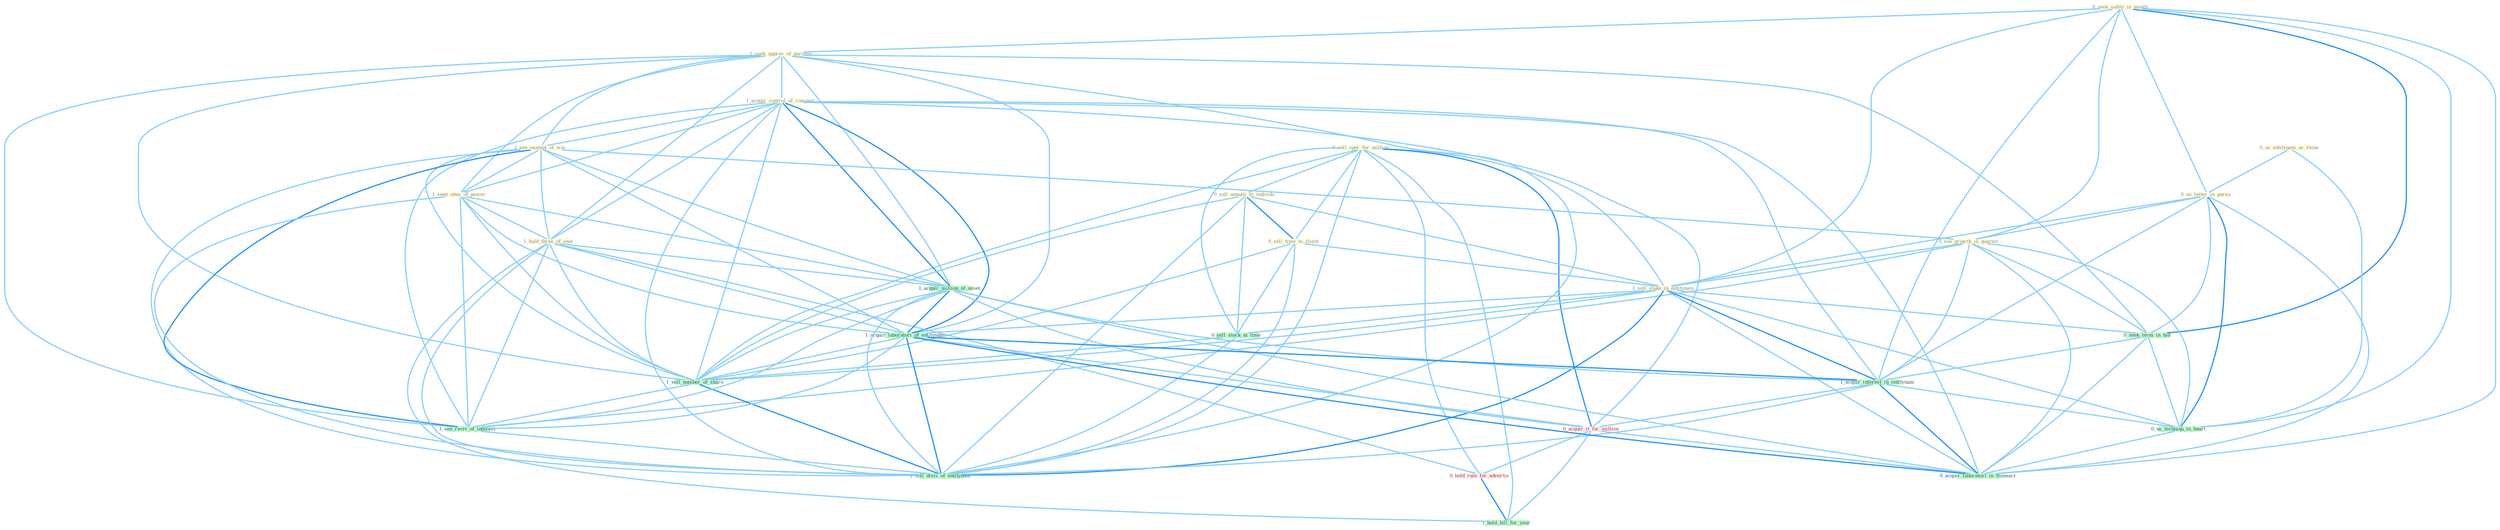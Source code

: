 Graph G{ 
    node
    [shape=polygon,style=filled,width=.5,height=.06,color="#BDFCC9",fixedsize=true,fontsize=4,
    fontcolor="#2f4f4f"];
    {node
    [color="#ffffe0", fontcolor="#8b7d6b"] "0_sell_oper_for_million " "0_seek_safeti_in_month " "0_us_entitynam_as_stone " "1_seek_approv_of_purchas " "0_us_letter_in_pursu " "1_acquir_control_of_compani " "1_see_exampl_of_wai " "0_see_growth_in_quarter " "0_sell_annuiti_to_individu " "1_seen_abus_of_power " "1_hold_three_of_seat " "0_sell_time_to_client " "1_sell_stake_in_entitynam "}
{node [color="#fff0f5", fontcolor="#b22222"] "0_acquir_it_for_million " "0_hold_rate_for_advertis "}
edge [color="#B0E2FF"];

	"0_sell_oper_for_million " -- "0_sell_annuiti_to_individu " [w="1", color="#87cefa" ];
	"0_sell_oper_for_million " -- "0_sell_time_to_client " [w="1", color="#87cefa" ];
	"0_sell_oper_for_million " -- "1_sell_stake_in_entitynam " [w="1", color="#87cefa" ];
	"0_sell_oper_for_million " -- "0_acquir_it_for_million " [w="2", color="#1e90ff" , len=0.8];
	"0_sell_oper_for_million " -- "0_hold_rate_for_advertis " [w="1", color="#87cefa" ];
	"0_sell_oper_for_million " -- "0_sell_stock_at_time " [w="1", color="#87cefa" ];
	"0_sell_oper_for_million " -- "1_sell_number_of_share " [w="1", color="#87cefa" ];
	"0_sell_oper_for_million " -- "1_hold_bill_for_year " [w="1", color="#87cefa" ];
	"0_sell_oper_for_million " -- "1_sell_divis_of_entitynam " [w="1", color="#87cefa" ];
	"0_seek_safeti_in_month " -- "1_seek_approv_of_purchas " [w="1", color="#87cefa" ];
	"0_seek_safeti_in_month " -- "0_us_letter_in_pursu " [w="1", color="#87cefa" ];
	"0_seek_safeti_in_month " -- "0_see_growth_in_quarter " [w="1", color="#87cefa" ];
	"0_seek_safeti_in_month " -- "1_sell_stake_in_entitynam " [w="1", color="#87cefa" ];
	"0_seek_safeti_in_month " -- "0_seek_term_in_bid " [w="2", color="#1e90ff" , len=0.8];
	"0_seek_safeti_in_month " -- "1_acquir_interest_in_entitynam " [w="1", color="#87cefa" ];
	"0_seek_safeti_in_month " -- "0_us_techniqu_in_heart " [w="1", color="#87cefa" ];
	"0_seek_safeti_in_month " -- "0_acquir_laboratori_in_transact " [w="1", color="#87cefa" ];
	"0_us_entitynam_as_stone " -- "0_us_letter_in_pursu " [w="1", color="#87cefa" ];
	"0_us_entitynam_as_stone " -- "0_us_techniqu_in_heart " [w="1", color="#87cefa" ];
	"1_seek_approv_of_purchas " -- "1_acquir_control_of_compani " [w="1", color="#87cefa" ];
	"1_seek_approv_of_purchas " -- "1_see_exampl_of_wai " [w="1", color="#87cefa" ];
	"1_seek_approv_of_purchas " -- "1_seen_abus_of_power " [w="1", color="#87cefa" ];
	"1_seek_approv_of_purchas " -- "1_hold_three_of_seat " [w="1", color="#87cefa" ];
	"1_seek_approv_of_purchas " -- "1_acquir_million_of_asset " [w="1", color="#87cefa" ];
	"1_seek_approv_of_purchas " -- "1_acquir_laboratori_of_entitynam " [w="1", color="#87cefa" ];
	"1_seek_approv_of_purchas " -- "0_seek_term_in_bid " [w="1", color="#87cefa" ];
	"1_seek_approv_of_purchas " -- "1_sell_number_of_share " [w="1", color="#87cefa" ];
	"1_seek_approv_of_purchas " -- "1_see_reviv_of_interest " [w="1", color="#87cefa" ];
	"1_seek_approv_of_purchas " -- "1_sell_divis_of_entitynam " [w="1", color="#87cefa" ];
	"0_us_letter_in_pursu " -- "0_see_growth_in_quarter " [w="1", color="#87cefa" ];
	"0_us_letter_in_pursu " -- "1_sell_stake_in_entitynam " [w="1", color="#87cefa" ];
	"0_us_letter_in_pursu " -- "0_seek_term_in_bid " [w="1", color="#87cefa" ];
	"0_us_letter_in_pursu " -- "1_acquir_interest_in_entitynam " [w="1", color="#87cefa" ];
	"0_us_letter_in_pursu " -- "0_us_techniqu_in_heart " [w="2", color="#1e90ff" , len=0.8];
	"0_us_letter_in_pursu " -- "0_acquir_laboratori_in_transact " [w="1", color="#87cefa" ];
	"1_acquir_control_of_compani " -- "1_see_exampl_of_wai " [w="1", color="#87cefa" ];
	"1_acquir_control_of_compani " -- "1_seen_abus_of_power " [w="1", color="#87cefa" ];
	"1_acquir_control_of_compani " -- "1_hold_three_of_seat " [w="1", color="#87cefa" ];
	"1_acquir_control_of_compani " -- "1_acquir_million_of_asset " [w="2", color="#1e90ff" , len=0.8];
	"1_acquir_control_of_compani " -- "1_acquir_laboratori_of_entitynam " [w="2", color="#1e90ff" , len=0.8];
	"1_acquir_control_of_compani " -- "1_acquir_interest_in_entitynam " [w="1", color="#87cefa" ];
	"1_acquir_control_of_compani " -- "0_acquir_it_for_million " [w="1", color="#87cefa" ];
	"1_acquir_control_of_compani " -- "0_acquir_laboratori_in_transact " [w="1", color="#87cefa" ];
	"1_acquir_control_of_compani " -- "1_sell_number_of_share " [w="1", color="#87cefa" ];
	"1_acquir_control_of_compani " -- "1_see_reviv_of_interest " [w="1", color="#87cefa" ];
	"1_acquir_control_of_compani " -- "1_sell_divis_of_entitynam " [w="1", color="#87cefa" ];
	"1_see_exampl_of_wai " -- "0_see_growth_in_quarter " [w="1", color="#87cefa" ];
	"1_see_exampl_of_wai " -- "1_seen_abus_of_power " [w="1", color="#87cefa" ];
	"1_see_exampl_of_wai " -- "1_hold_three_of_seat " [w="1", color="#87cefa" ];
	"1_see_exampl_of_wai " -- "1_acquir_million_of_asset " [w="1", color="#87cefa" ];
	"1_see_exampl_of_wai " -- "1_acquir_laboratori_of_entitynam " [w="1", color="#87cefa" ];
	"1_see_exampl_of_wai " -- "1_sell_number_of_share " [w="1", color="#87cefa" ];
	"1_see_exampl_of_wai " -- "1_see_reviv_of_interest " [w="2", color="#1e90ff" , len=0.8];
	"1_see_exampl_of_wai " -- "1_sell_divis_of_entitynam " [w="1", color="#87cefa" ];
	"0_see_growth_in_quarter " -- "1_sell_stake_in_entitynam " [w="1", color="#87cefa" ];
	"0_see_growth_in_quarter " -- "0_seek_term_in_bid " [w="1", color="#87cefa" ];
	"0_see_growth_in_quarter " -- "1_acquir_interest_in_entitynam " [w="1", color="#87cefa" ];
	"0_see_growth_in_quarter " -- "0_us_techniqu_in_heart " [w="1", color="#87cefa" ];
	"0_see_growth_in_quarter " -- "0_acquir_laboratori_in_transact " [w="1", color="#87cefa" ];
	"0_see_growth_in_quarter " -- "1_see_reviv_of_interest " [w="1", color="#87cefa" ];
	"0_sell_annuiti_to_individu " -- "0_sell_time_to_client " [w="2", color="#1e90ff" , len=0.8];
	"0_sell_annuiti_to_individu " -- "1_sell_stake_in_entitynam " [w="1", color="#87cefa" ];
	"0_sell_annuiti_to_individu " -- "0_sell_stock_at_time " [w="1", color="#87cefa" ];
	"0_sell_annuiti_to_individu " -- "1_sell_number_of_share " [w="1", color="#87cefa" ];
	"0_sell_annuiti_to_individu " -- "1_sell_divis_of_entitynam " [w="1", color="#87cefa" ];
	"1_seen_abus_of_power " -- "1_hold_three_of_seat " [w="1", color="#87cefa" ];
	"1_seen_abus_of_power " -- "1_acquir_million_of_asset " [w="1", color="#87cefa" ];
	"1_seen_abus_of_power " -- "1_acquir_laboratori_of_entitynam " [w="1", color="#87cefa" ];
	"1_seen_abus_of_power " -- "1_sell_number_of_share " [w="1", color="#87cefa" ];
	"1_seen_abus_of_power " -- "1_see_reviv_of_interest " [w="1", color="#87cefa" ];
	"1_seen_abus_of_power " -- "1_sell_divis_of_entitynam " [w="1", color="#87cefa" ];
	"1_hold_three_of_seat " -- "1_acquir_million_of_asset " [w="1", color="#87cefa" ];
	"1_hold_three_of_seat " -- "1_acquir_laboratori_of_entitynam " [w="1", color="#87cefa" ];
	"1_hold_three_of_seat " -- "0_hold_rate_for_advertis " [w="1", color="#87cefa" ];
	"1_hold_three_of_seat " -- "1_sell_number_of_share " [w="1", color="#87cefa" ];
	"1_hold_three_of_seat " -- "1_see_reviv_of_interest " [w="1", color="#87cefa" ];
	"1_hold_three_of_seat " -- "1_hold_bill_for_year " [w="1", color="#87cefa" ];
	"1_hold_three_of_seat " -- "1_sell_divis_of_entitynam " [w="1", color="#87cefa" ];
	"0_sell_time_to_client " -- "1_sell_stake_in_entitynam " [w="1", color="#87cefa" ];
	"0_sell_time_to_client " -- "0_sell_stock_at_time " [w="1", color="#87cefa" ];
	"0_sell_time_to_client " -- "1_sell_number_of_share " [w="1", color="#87cefa" ];
	"0_sell_time_to_client " -- "1_sell_divis_of_entitynam " [w="1", color="#87cefa" ];
	"1_sell_stake_in_entitynam " -- "1_acquir_laboratori_of_entitynam " [w="1", color="#87cefa" ];
	"1_sell_stake_in_entitynam " -- "0_seek_term_in_bid " [w="1", color="#87cefa" ];
	"1_sell_stake_in_entitynam " -- "1_acquir_interest_in_entitynam " [w="2", color="#1e90ff" , len=0.8];
	"1_sell_stake_in_entitynam " -- "0_us_techniqu_in_heart " [w="1", color="#87cefa" ];
	"1_sell_stake_in_entitynam " -- "0_acquir_laboratori_in_transact " [w="1", color="#87cefa" ];
	"1_sell_stake_in_entitynam " -- "0_sell_stock_at_time " [w="1", color="#87cefa" ];
	"1_sell_stake_in_entitynam " -- "1_sell_number_of_share " [w="1", color="#87cefa" ];
	"1_sell_stake_in_entitynam " -- "1_sell_divis_of_entitynam " [w="2", color="#1e90ff" , len=0.8];
	"1_acquir_million_of_asset " -- "1_acquir_laboratori_of_entitynam " [w="2", color="#1e90ff" , len=0.8];
	"1_acquir_million_of_asset " -- "1_acquir_interest_in_entitynam " [w="1", color="#87cefa" ];
	"1_acquir_million_of_asset " -- "0_acquir_it_for_million " [w="1", color="#87cefa" ];
	"1_acquir_million_of_asset " -- "0_acquir_laboratori_in_transact " [w="1", color="#87cefa" ];
	"1_acquir_million_of_asset " -- "1_sell_number_of_share " [w="1", color="#87cefa" ];
	"1_acquir_million_of_asset " -- "1_see_reviv_of_interest " [w="1", color="#87cefa" ];
	"1_acquir_million_of_asset " -- "1_sell_divis_of_entitynam " [w="1", color="#87cefa" ];
	"1_acquir_laboratori_of_entitynam " -- "1_acquir_interest_in_entitynam " [w="2", color="#1e90ff" , len=0.8];
	"1_acquir_laboratori_of_entitynam " -- "0_acquir_it_for_million " [w="1", color="#87cefa" ];
	"1_acquir_laboratori_of_entitynam " -- "0_acquir_laboratori_in_transact " [w="2", color="#1e90ff" , len=0.8];
	"1_acquir_laboratori_of_entitynam " -- "1_sell_number_of_share " [w="1", color="#87cefa" ];
	"1_acquir_laboratori_of_entitynam " -- "1_see_reviv_of_interest " [w="1", color="#87cefa" ];
	"1_acquir_laboratori_of_entitynam " -- "1_sell_divis_of_entitynam " [w="2", color="#1e90ff" , len=0.8];
	"0_seek_term_in_bid " -- "1_acquir_interest_in_entitynam " [w="1", color="#87cefa" ];
	"0_seek_term_in_bid " -- "0_us_techniqu_in_heart " [w="1", color="#87cefa" ];
	"0_seek_term_in_bid " -- "0_acquir_laboratori_in_transact " [w="1", color="#87cefa" ];
	"1_acquir_interest_in_entitynam " -- "0_us_techniqu_in_heart " [w="1", color="#87cefa" ];
	"1_acquir_interest_in_entitynam " -- "0_acquir_it_for_million " [w="1", color="#87cefa" ];
	"1_acquir_interest_in_entitynam " -- "0_acquir_laboratori_in_transact " [w="2", color="#1e90ff" , len=0.8];
	"1_acquir_interest_in_entitynam " -- "1_sell_divis_of_entitynam " [w="1", color="#87cefa" ];
	"0_us_techniqu_in_heart " -- "0_acquir_laboratori_in_transact " [w="1", color="#87cefa" ];
	"0_acquir_it_for_million " -- "0_hold_rate_for_advertis " [w="1", color="#87cefa" ];
	"0_acquir_it_for_million " -- "0_acquir_laboratori_in_transact " [w="1", color="#87cefa" ];
	"0_acquir_it_for_million " -- "1_hold_bill_for_year " [w="1", color="#87cefa" ];
	"0_hold_rate_for_advertis " -- "1_hold_bill_for_year " [w="2", color="#1e90ff" , len=0.8];
	"0_sell_stock_at_time " -- "1_sell_number_of_share " [w="1", color="#87cefa" ];
	"0_sell_stock_at_time " -- "1_sell_divis_of_entitynam " [w="1", color="#87cefa" ];
	"1_sell_number_of_share " -- "1_see_reviv_of_interest " [w="1", color="#87cefa" ];
	"1_sell_number_of_share " -- "1_sell_divis_of_entitynam " [w="2", color="#1e90ff" , len=0.8];
	"1_see_reviv_of_interest " -- "1_sell_divis_of_entitynam " [w="1", color="#87cefa" ];
}